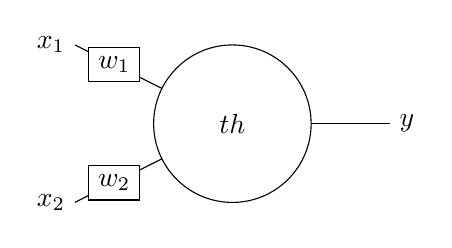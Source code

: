 % !TEX root = ../main.tex
\begin{tikzpicture}

\tikzstyle{box} = [rectangle, draw, fill=white]

\coordinate (a) at (0, 0);
\coordinate (b) at (-2, 1);
\coordinate (c) at (-2, -1);
\coordinate (d) at (2, 0);

\draw (b) -- (a);
\node [box] at ($(b)!0.25!(a)$) {$w_1$};
\node[left] at (b) {$x_1$};

\draw (c) -- (a);
\node [box] at ($(c)!0.25!(a)$) {$w_2$};
\node[left] at (c) {$x_2$};

\draw (a) -- (d);
\node[right] at (d) {$y$};

\filldraw[fill=white] (a) circle (1) node{$th$};

\end{tikzpicture}
